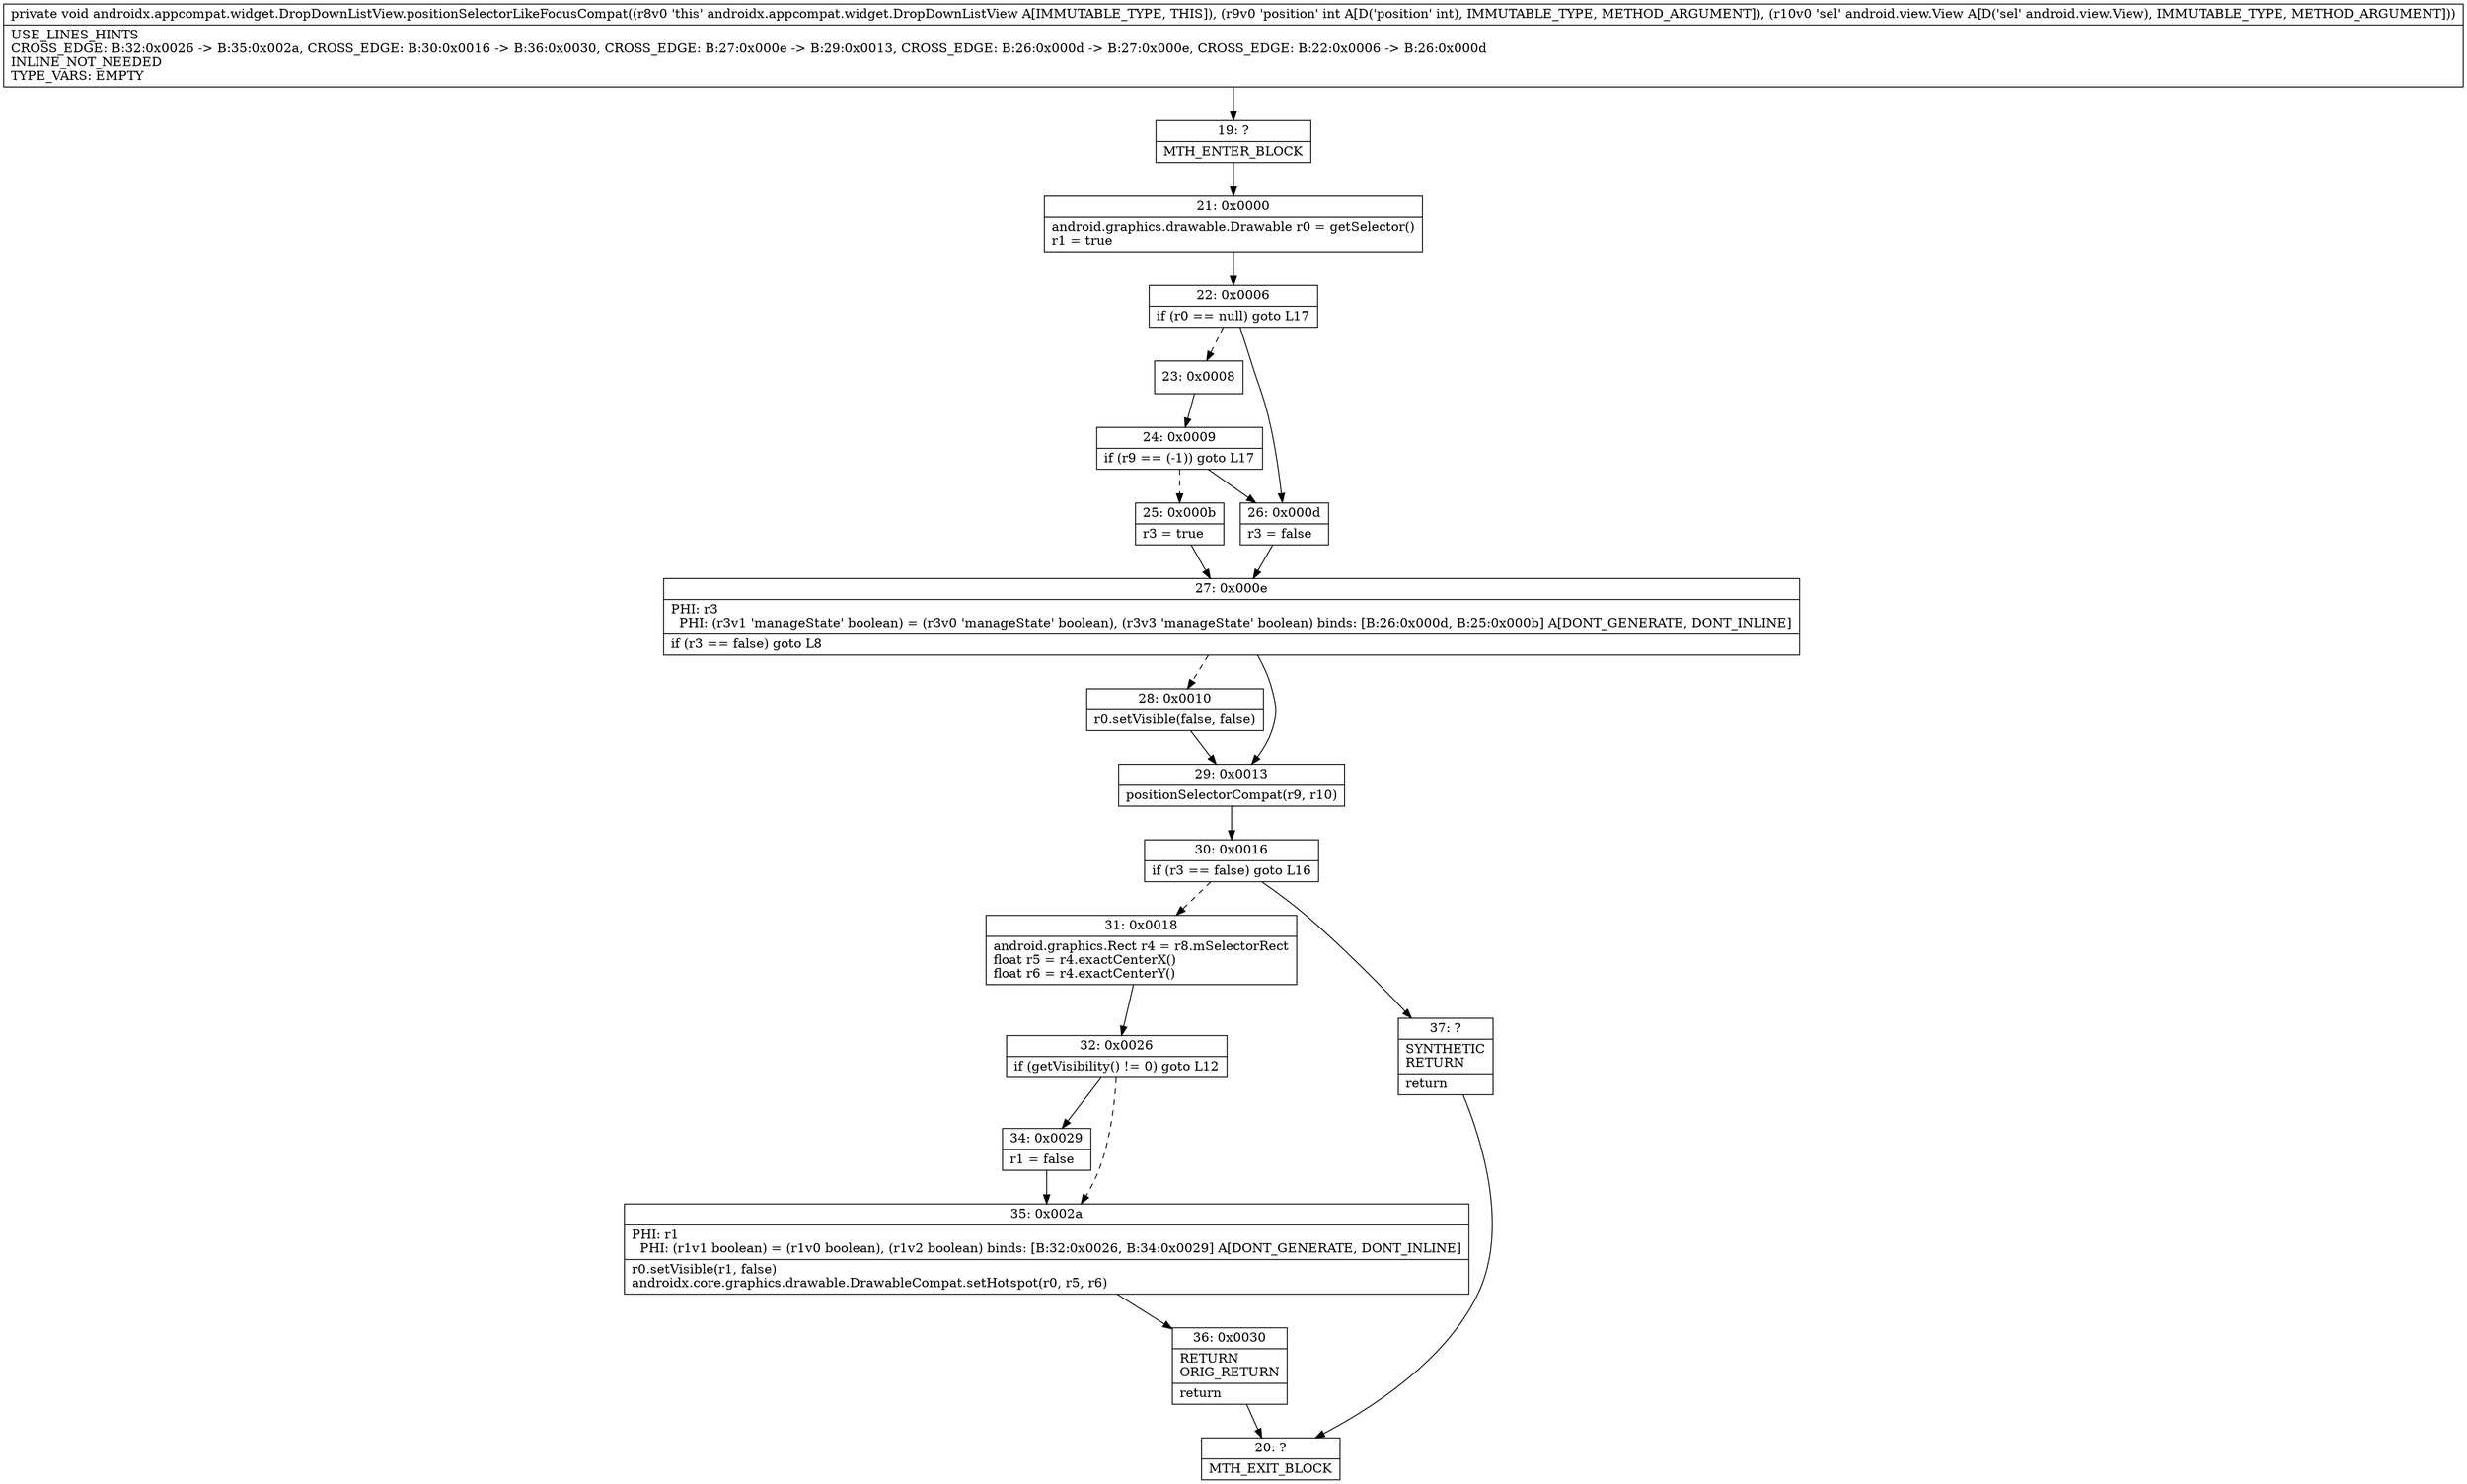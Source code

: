 digraph "CFG forandroidx.appcompat.widget.DropDownListView.positionSelectorLikeFocusCompat(ILandroid\/view\/View;)V" {
Node_19 [shape=record,label="{19\:\ ?|MTH_ENTER_BLOCK\l}"];
Node_21 [shape=record,label="{21\:\ 0x0000|android.graphics.drawable.Drawable r0 = getSelector()\lr1 = true\l}"];
Node_22 [shape=record,label="{22\:\ 0x0006|if (r0 == null) goto L17\l}"];
Node_23 [shape=record,label="{23\:\ 0x0008}"];
Node_24 [shape=record,label="{24\:\ 0x0009|if (r9 == (\-1)) goto L17\l}"];
Node_25 [shape=record,label="{25\:\ 0x000b|r3 = true\l}"];
Node_27 [shape=record,label="{27\:\ 0x000e|PHI: r3 \l  PHI: (r3v1 'manageState' boolean) = (r3v0 'manageState' boolean), (r3v3 'manageState' boolean) binds: [B:26:0x000d, B:25:0x000b] A[DONT_GENERATE, DONT_INLINE]\l|if (r3 == false) goto L8\l}"];
Node_28 [shape=record,label="{28\:\ 0x0010|r0.setVisible(false, false)\l}"];
Node_29 [shape=record,label="{29\:\ 0x0013|positionSelectorCompat(r9, r10)\l}"];
Node_30 [shape=record,label="{30\:\ 0x0016|if (r3 == false) goto L16\l}"];
Node_31 [shape=record,label="{31\:\ 0x0018|android.graphics.Rect r4 = r8.mSelectorRect\lfloat r5 = r4.exactCenterX()\lfloat r6 = r4.exactCenterY()\l}"];
Node_32 [shape=record,label="{32\:\ 0x0026|if (getVisibility() != 0) goto L12\l}"];
Node_34 [shape=record,label="{34\:\ 0x0029|r1 = false\l}"];
Node_35 [shape=record,label="{35\:\ 0x002a|PHI: r1 \l  PHI: (r1v1 boolean) = (r1v0 boolean), (r1v2 boolean) binds: [B:32:0x0026, B:34:0x0029] A[DONT_GENERATE, DONT_INLINE]\l|r0.setVisible(r1, false)\landroidx.core.graphics.drawable.DrawableCompat.setHotspot(r0, r5, r6)\l}"];
Node_36 [shape=record,label="{36\:\ 0x0030|RETURN\lORIG_RETURN\l|return\l}"];
Node_20 [shape=record,label="{20\:\ ?|MTH_EXIT_BLOCK\l}"];
Node_37 [shape=record,label="{37\:\ ?|SYNTHETIC\lRETURN\l|return\l}"];
Node_26 [shape=record,label="{26\:\ 0x000d|r3 = false\l}"];
MethodNode[shape=record,label="{private void androidx.appcompat.widget.DropDownListView.positionSelectorLikeFocusCompat((r8v0 'this' androidx.appcompat.widget.DropDownListView A[IMMUTABLE_TYPE, THIS]), (r9v0 'position' int A[D('position' int), IMMUTABLE_TYPE, METHOD_ARGUMENT]), (r10v0 'sel' android.view.View A[D('sel' android.view.View), IMMUTABLE_TYPE, METHOD_ARGUMENT]))  | USE_LINES_HINTS\lCROSS_EDGE: B:32:0x0026 \-\> B:35:0x002a, CROSS_EDGE: B:30:0x0016 \-\> B:36:0x0030, CROSS_EDGE: B:27:0x000e \-\> B:29:0x0013, CROSS_EDGE: B:26:0x000d \-\> B:27:0x000e, CROSS_EDGE: B:22:0x0006 \-\> B:26:0x000d\lINLINE_NOT_NEEDED\lTYPE_VARS: EMPTY\l}"];
MethodNode -> Node_19;Node_19 -> Node_21;
Node_21 -> Node_22;
Node_22 -> Node_23[style=dashed];
Node_22 -> Node_26;
Node_23 -> Node_24;
Node_24 -> Node_25[style=dashed];
Node_24 -> Node_26;
Node_25 -> Node_27;
Node_27 -> Node_28[style=dashed];
Node_27 -> Node_29;
Node_28 -> Node_29;
Node_29 -> Node_30;
Node_30 -> Node_31[style=dashed];
Node_30 -> Node_37;
Node_31 -> Node_32;
Node_32 -> Node_34;
Node_32 -> Node_35[style=dashed];
Node_34 -> Node_35;
Node_35 -> Node_36;
Node_36 -> Node_20;
Node_37 -> Node_20;
Node_26 -> Node_27;
}

